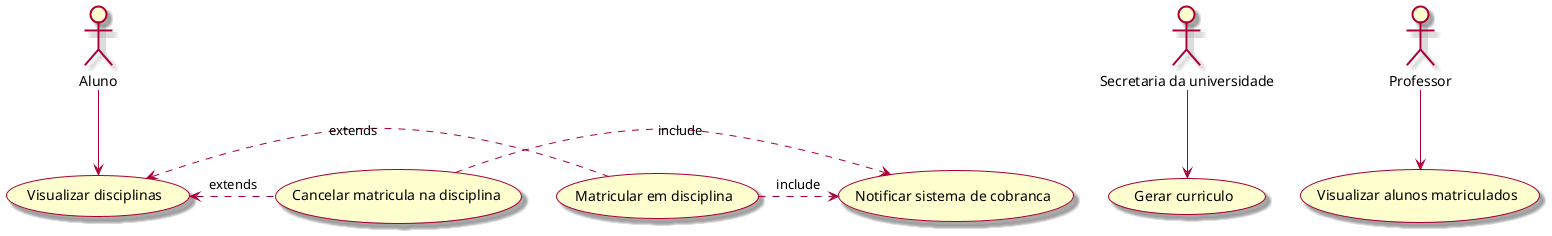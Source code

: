 @startuml 

skin rose 
  
:Aluno: 

:Secretaria da universidade: as Uni 

:Professor: 


Aluno --> (Visualizar disciplinas) 

(Visualizar disciplinas) <. (Matricular em disciplina) : extends

(Visualizar disciplinas) <. (Cancelar matricula na disciplina) : extends

(Cancelar matricula na disciplina) .> (Notificar sistema de cobranca) : include

(Matricular em disciplina) .> (Notificar sistema de cobranca) : include



Professor --> (Visualizar alunos matriculados) 
  

Uni --> (Gerar curriculo) 



  

@enduml 
